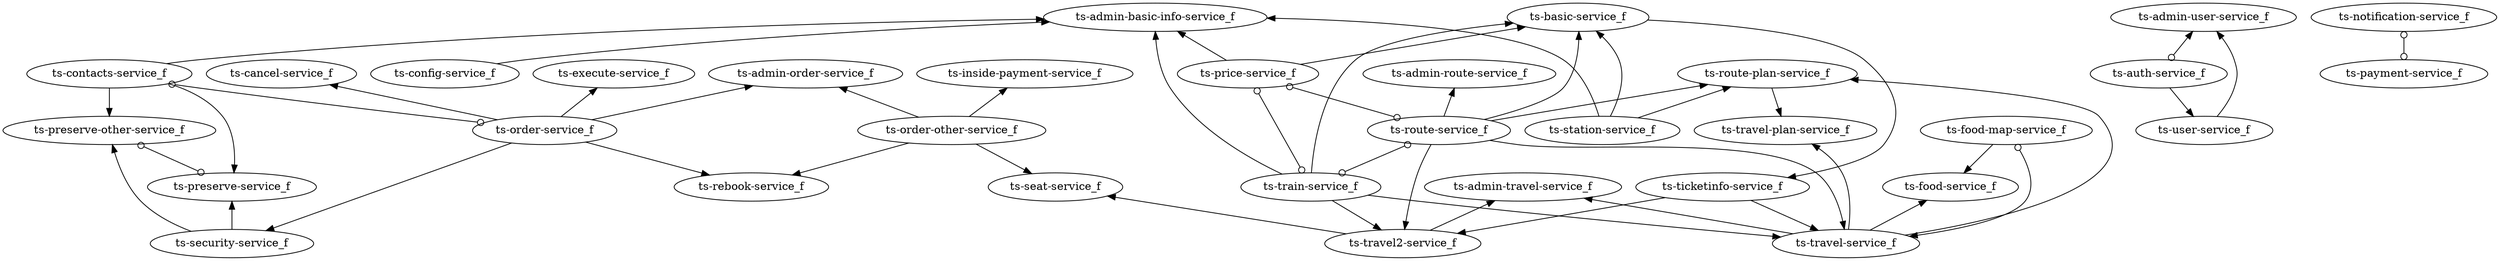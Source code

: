 digraph g {
 "ts-admin-order-service_f" -> "ts-order-other-service_f" [dir=both, arrowtail=normal, arrowhead=none]; 
 "ts-execute-service_f" -> "ts-order-service_f" [dir=both, arrowtail=normal, arrowhead=none]; 
 "ts-train-service_f" -> "ts-travel-service_f" [arrowtail=none, arrowhead=normal]; 
 "ts-route-service_f" -> "ts-travel-service_f" [arrowtail=none, arrowhead=normal]; 
 "ts-food-service_f" -> "ts-travel-service_f" [dir=both, arrowtail=normal, arrowhead=none]; 
 "ts-contacts-service_f" -> "ts-preserve-service_f" [arrowtail=none, arrowhead=normal]; 
 "ts-route-plan-service_f" -> "ts-travel-plan-service_f" [arrowtail=none, arrowhead=normal]; 
 "ts-admin-user-service_f" -> "ts-auth-service_f" [dir=both, arrowtail=normal, arrowhead=odot]; 
 "ts-order-other-service_f" -> "ts-seat-service_f" [arrowtail=none, arrowhead=normal]; 
 "ts-admin-travel-service_f" -> "ts-travel2-service_f" [dir=both, arrowtail=normal, arrowhead=none]; 
 "ts-admin-basic-info-service_f" -> "ts-contacts-service_f" [dir=both, arrowtail=normal, arrowhead=none]; 
 "ts-auth-service_f" -> "ts-user-service_f" [arrowtail=none, arrowhead=normal]; 
 "ts-route-service_f" -> "ts-train-service_f" [dir=both, arrowtail=odot, arrowhead=odot]; 
 "ts-admin-basic-info-service_f" -> "ts-price-service_f" [dir=both, arrowtail=normal, arrowhead=none]; 
 "ts-train-service_f" -> "ts-travel2-service_f" [arrowtail=none, arrowhead=normal]; 
 "ts-route-service_f" -> "ts-travel2-service_f" [arrowtail=none, arrowhead=normal]; 
 "ts-inside-payment-service_f" -> "ts-order-other-service_f" [dir=both, arrowtail=normal, arrowhead=none]; 
 "ts-route-plan-service_f" -> "ts-station-service_f" [dir=both, arrowtail=normal, arrowhead=none]; 
 "ts-travel-plan-service_f" -> "ts-travel-service_f" [dir=both, arrowtail=normal, arrowhead=none]; 
 "ts-price-service_f" -> "ts-train-service_f" [dir=both, arrowtail=odot, arrowhead=odot]; 
 "ts-price-service_f" -> "ts-route-service_f" [dir=both, arrowtail=odot, arrowhead=odot]; 
 "ts-order-other-service_f" -> "ts-rebook-service_f" [arrowtail=none, arrowhead=normal]; 
 "ts-preserve-other-service_f" -> "ts-preserve-service_f" [dir=both, arrowtail=odot, arrowhead=odot]; 
 "ts-preserve-service_f" -> "ts-security-service_f" [dir=both, arrowtail=normal, arrowhead=none]; 
 "ts-admin-travel-service_f" -> "ts-travel-service_f" [dir=both, arrowtail=normal, arrowhead=none]; 
 "ts-basic-service_f" -> "ts-route-service_f" [dir=both, arrowtail=normal, arrowhead=none]; 
 "ts-admin-route-service_f" -> "ts-route-service_f" [dir=both, arrowtail=normal, arrowhead=none]; 
 "ts-cancel-service_f" -> "ts-order-service_f" [dir=both, arrowtail=normal, arrowhead=none]; 
 "ts-admin-order-service_f" -> "ts-order-service_f" [dir=both, arrowtail=normal, arrowhead=none]; 
 "ts-notification-service_f" -> "ts-payment-service_f" [dir=both, arrowtail=odot, arrowhead=odot]; 
 "ts-admin-basic-info-service_f" -> "ts-train-service_f" [dir=both, arrowtail=normal, arrowhead=none]; 
 "ts-basic-service_f" -> "ts-train-service_f" [dir=both, arrowtail=normal, arrowhead=none]; 
 "ts-food-map-service_f" -> "ts-food-service_f" [arrowtail=none, arrowhead=normal]; 
 "ts-route-plan-service_f" -> "ts-travel-service_f" [dir=both, arrowtail=normal, arrowhead=none]; 
 "ts-basic-service_f" -> "ts-price-service_f" [dir=both, arrowtail=normal, arrowhead=none]; 
 "ts-ticketinfo-service_f" -> "ts-travel-service_f" [arrowtail=none, arrowhead=normal]; 
 "ts-contacts-service_f" -> "ts-preserve-other-service_f" [arrowtail=none, arrowhead=normal]; 
 "ts-admin-basic-info-service_f" -> "ts-config-service_f" [dir=both, arrowtail=normal, arrowhead=none]; 
 "ts-order-service_f" -> "ts-security-service_f" [arrowtail=none, arrowhead=normal]; 
 "ts-basic-service_f" -> "ts-station-service_f" [dir=both, arrowtail=normal, arrowhead=none]; 
 "ts-seat-service_f" -> "ts-travel2-service_f" [dir=both, arrowtail=normal, arrowhead=none]; 
 "ts-order-service_f" -> "ts-rebook-service_f" [arrowtail=none, arrowhead=normal]; 
 "ts-food-map-service_f" -> "ts-travel-service_f" [dir=both, arrowtail=odot, arrowhead=normal]; 
 "ts-admin-basic-info-service_f" -> "ts-station-service_f" [dir=both, arrowtail=normal, arrowhead=none]; 
 "ts-basic-service_f" -> "ts-ticketinfo-service_f" [arrowtail=none, arrowhead=normal]; 
 "ts-admin-user-service_f" -> "ts-user-service_f" [dir=both, arrowtail=normal, arrowhead=none]; 
 "ts-route-plan-service_f" -> "ts-route-service_f" [dir=both, arrowtail=normal, arrowhead=none]; 
 "ts-preserve-other-service_f" -> "ts-security-service_f" [dir=both, arrowtail=normal, arrowhead=none]; 
 "ts-contacts-service_f" -> "ts-order-service_f" [dir=both, arrowtail=odot, arrowhead=odot]; 
 "ts-ticketinfo-service_f" -> "ts-travel2-service_f" [arrowtail=none, arrowhead=normal]; 
}